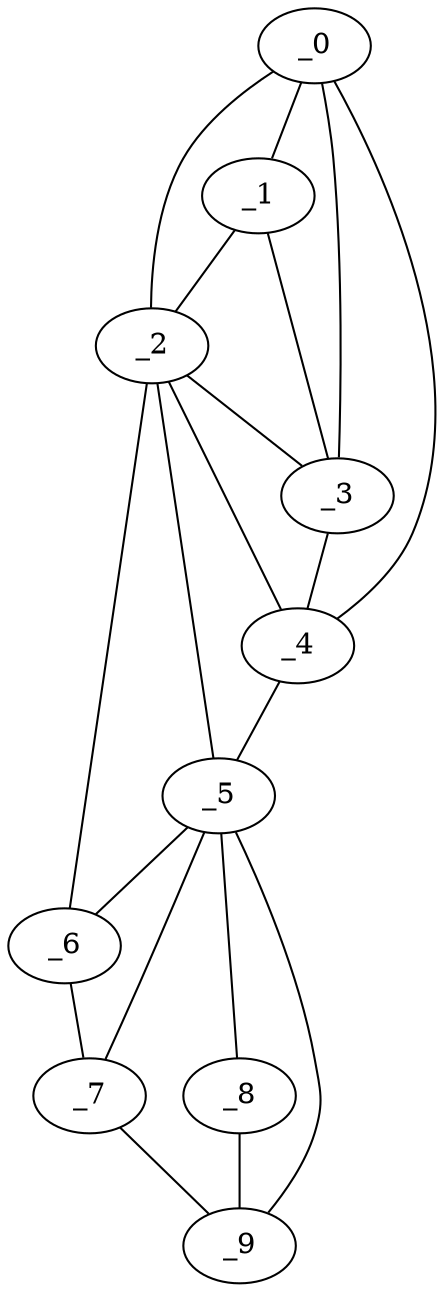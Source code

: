 graph "obj10__195.gxl" {
	_0	 [x=6,
		y=35];
	_1	 [x=13,
		y=43];
	_0 -- _1	 [valence=1];
	_2	 [x=24,
		y=58];
	_0 -- _2	 [valence=1];
	_3	 [x=28,
		y=32];
	_0 -- _3	 [valence=2];
	_4	 [x=33,
		y=27];
	_0 -- _4	 [valence=1];
	_1 -- _2	 [valence=2];
	_1 -- _3	 [valence=2];
	_2 -- _3	 [valence=2];
	_2 -- _4	 [valence=2];
	_5	 [x=76,
		y=22];
	_2 -- _5	 [valence=2];
	_6	 [x=111,
		y=99];
	_2 -- _6	 [valence=1];
	_3 -- _4	 [valence=2];
	_4 -- _5	 [valence=1];
	_5 -- _6	 [valence=2];
	_7	 [x=125,
		y=62];
	_5 -- _7	 [valence=2];
	_8	 [x=126,
		y=34];
	_5 -- _8	 [valence=1];
	_9	 [x=126,
		y=40];
	_5 -- _9	 [valence=1];
	_6 -- _7	 [valence=1];
	_7 -- _9	 [valence=1];
	_8 -- _9	 [valence=1];
}

